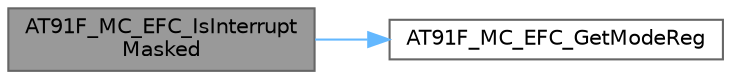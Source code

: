 digraph "AT91F_MC_EFC_IsInterruptMasked"
{
 // LATEX_PDF_SIZE
  bgcolor="transparent";
  edge [fontname=Helvetica,fontsize=10,labelfontname=Helvetica,labelfontsize=10];
  node [fontname=Helvetica,fontsize=10,shape=box,height=0.2,width=0.4];
  rankdir="LR";
  Node1 [id="Node000001",label="AT91F_MC_EFC_IsInterrupt\lMasked",height=0.2,width=0.4,color="gray40", fillcolor="grey60", style="filled", fontcolor="black",tooltip="Test if EFC MC Interrupt is Masked."];
  Node1 -> Node2 [id="edge1_Node000001_Node000002",color="steelblue1",style="solid",tooltip=" "];
  Node2 [id="Node000002",label="AT91F_MC_EFC_GetModeReg",height=0.2,width=0.4,color="grey40", fillcolor="white", style="filled",URL="$lib___a_t91_s_a_m7_s64_8h.html#aa2d022c78c59cb645e1099a34a955ca9",tooltip="Return MC EFC Mode Regsiter."];
}
